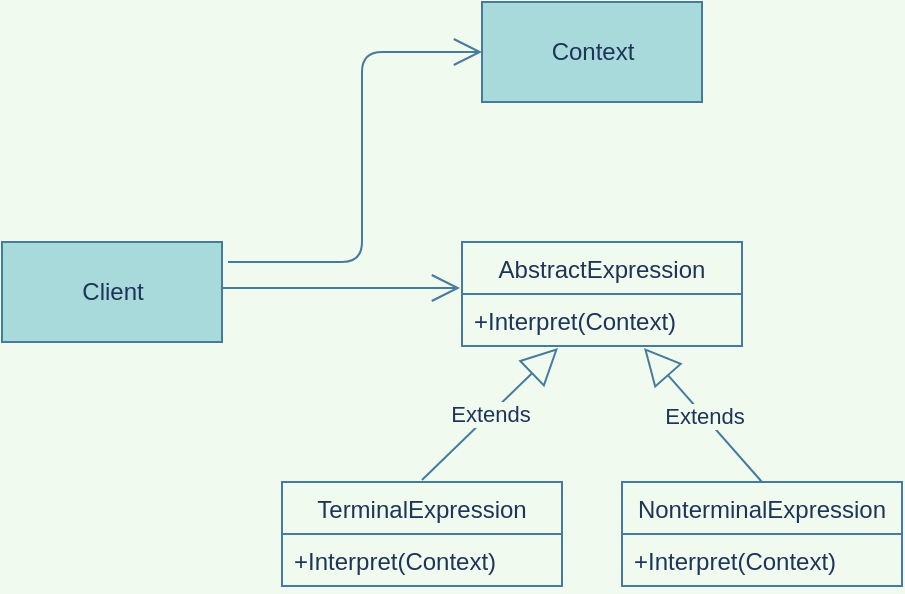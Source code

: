 <mxfile version="14.1.7" type="github">
  <diagram id="E4fJUjSJZNu5bQPJ93f7" name="Page-1">
    <mxGraphModel dx="1102" dy="614" grid="1" gridSize="10" guides="1" tooltips="1" connect="1" arrows="1" fold="1" page="1" pageScale="1" pageWidth="850" pageHeight="1100" background="#F1FAEE" math="0" shadow="0">
      <root>
        <mxCell id="0" />
        <mxCell id="1" parent="0" />
        <mxCell id="L4ayeP1gQzN3-GN4eN9Z-1" value="Client" style="html=1;fillColor=#A8DADC;strokeColor=#457B9D;fontColor=#1D3557;" vertex="1" parent="1">
          <mxGeometry x="140" y="210" width="110" height="50" as="geometry" />
        </mxCell>
        <mxCell id="L4ayeP1gQzN3-GN4eN9Z-2" value="Context" style="html=1;fillColor=#A8DADC;strokeColor=#457B9D;fontColor=#1D3557;" vertex="1" parent="1">
          <mxGeometry x="380" y="90" width="110" height="50" as="geometry" />
        </mxCell>
        <mxCell id="L4ayeP1gQzN3-GN4eN9Z-3" value="AbstractExpression" style="swimlane;fontStyle=0;childLayout=stackLayout;horizontal=1;startSize=26;fillColor=none;horizontalStack=0;resizeParent=1;resizeParentMax=0;resizeLast=0;collapsible=1;marginBottom=0;strokeColor=#457B9D;fontColor=#1D3557;" vertex="1" parent="1">
          <mxGeometry x="370" y="210" width="140" height="52" as="geometry" />
        </mxCell>
        <mxCell id="L4ayeP1gQzN3-GN4eN9Z-15" value="" style="endArrow=open;endFill=1;endSize=12;html=1;strokeColor=#457B9D;fontColor=#1D3557;labelBackgroundColor=#F1FAEE;" edge="1" parent="L4ayeP1gQzN3-GN4eN9Z-3">
          <mxGeometry width="160" relative="1" as="geometry">
            <mxPoint x="-120" y="23" as="sourcePoint" />
            <mxPoint x="-1" y="23" as="targetPoint" />
            <Array as="points">
              <mxPoint x="-70" y="23" />
            </Array>
          </mxGeometry>
        </mxCell>
        <mxCell id="L4ayeP1gQzN3-GN4eN9Z-4" value="+Interpret(Context)" style="text;strokeColor=none;fillColor=none;align=left;verticalAlign=top;spacingLeft=4;spacingRight=4;overflow=hidden;rotatable=0;points=[[0,0.5],[1,0.5]];portConstraint=eastwest;fontColor=#1D3557;" vertex="1" parent="L4ayeP1gQzN3-GN4eN9Z-3">
          <mxGeometry y="26" width="140" height="26" as="geometry" />
        </mxCell>
        <mxCell id="L4ayeP1gQzN3-GN4eN9Z-7" value="TerminalExpression" style="swimlane;fontStyle=0;childLayout=stackLayout;horizontal=1;startSize=26;fillColor=none;horizontalStack=0;resizeParent=1;resizeParentMax=0;resizeLast=0;collapsible=1;marginBottom=0;strokeColor=#457B9D;fontColor=#1D3557;" vertex="1" parent="1">
          <mxGeometry x="280" y="330" width="140" height="52" as="geometry">
            <mxRectangle x="280" y="330" width="140" height="26" as="alternateBounds" />
          </mxGeometry>
        </mxCell>
        <mxCell id="L4ayeP1gQzN3-GN4eN9Z-8" value="+Interpret(Context)" style="text;strokeColor=none;fillColor=none;align=left;verticalAlign=top;spacingLeft=4;spacingRight=4;overflow=hidden;rotatable=0;points=[[0,0.5],[1,0.5]];portConstraint=eastwest;fontColor=#1D3557;" vertex="1" parent="L4ayeP1gQzN3-GN4eN9Z-7">
          <mxGeometry y="26" width="140" height="26" as="geometry" />
        </mxCell>
        <mxCell id="L4ayeP1gQzN3-GN4eN9Z-9" value="NonterminalExpression" style="swimlane;fontStyle=0;childLayout=stackLayout;horizontal=1;startSize=26;fillColor=none;horizontalStack=0;resizeParent=1;resizeParentMax=0;resizeLast=0;collapsible=1;marginBottom=0;strokeColor=#457B9D;fontColor=#1D3557;" vertex="1" parent="1">
          <mxGeometry x="450" y="330" width="140" height="52" as="geometry" />
        </mxCell>
        <mxCell id="L4ayeP1gQzN3-GN4eN9Z-10" value="+Interpret(Context)" style="text;strokeColor=none;fillColor=none;align=left;verticalAlign=top;spacingLeft=4;spacingRight=4;overflow=hidden;rotatable=0;points=[[0,0.5],[1,0.5]];portConstraint=eastwest;fontColor=#1D3557;" vertex="1" parent="L4ayeP1gQzN3-GN4eN9Z-9">
          <mxGeometry y="26" width="140" height="26" as="geometry" />
        </mxCell>
        <mxCell id="L4ayeP1gQzN3-GN4eN9Z-13" value="Extends" style="endArrow=block;endSize=16;endFill=0;html=1;entryX=0.343;entryY=1.038;entryDx=0;entryDy=0;entryPerimeter=0;strokeColor=#457B9D;fontColor=#1D3557;labelBackgroundColor=#F1FAEE;" edge="1" parent="1" target="L4ayeP1gQzN3-GN4eN9Z-4">
          <mxGeometry width="160" relative="1" as="geometry">
            <mxPoint x="350" y="329" as="sourcePoint" />
            <mxPoint x="510" y="329" as="targetPoint" />
          </mxGeometry>
        </mxCell>
        <mxCell id="L4ayeP1gQzN3-GN4eN9Z-14" value="Extends" style="endArrow=block;endSize=16;endFill=0;html=1;exitX=0.5;exitY=0;exitDx=0;exitDy=0;entryX=0.65;entryY=1.038;entryDx=0;entryDy=0;entryPerimeter=0;strokeColor=#457B9D;fontColor=#1D3557;labelBackgroundColor=#F1FAEE;" edge="1" parent="1" source="L4ayeP1gQzN3-GN4eN9Z-9" target="L4ayeP1gQzN3-GN4eN9Z-4">
          <mxGeometry width="160" relative="1" as="geometry">
            <mxPoint x="530" y="270" as="sourcePoint" />
            <mxPoint x="690" y="270" as="targetPoint" />
          </mxGeometry>
        </mxCell>
        <mxCell id="L4ayeP1gQzN3-GN4eN9Z-16" value="" style="endArrow=open;endFill=1;endSize=12;html=1;entryX=0;entryY=0.5;entryDx=0;entryDy=0;strokeColor=#457B9D;fontColor=#1D3557;labelBackgroundColor=#F1FAEE;" edge="1" parent="1" target="L4ayeP1gQzN3-GN4eN9Z-2">
          <mxGeometry width="160" relative="1" as="geometry">
            <mxPoint x="253" y="220" as="sourcePoint" />
            <mxPoint x="230" y="60" as="targetPoint" />
            <Array as="points">
              <mxPoint x="320" y="220" />
              <mxPoint x="320" y="115" />
            </Array>
          </mxGeometry>
        </mxCell>
      </root>
    </mxGraphModel>
  </diagram>
</mxfile>
